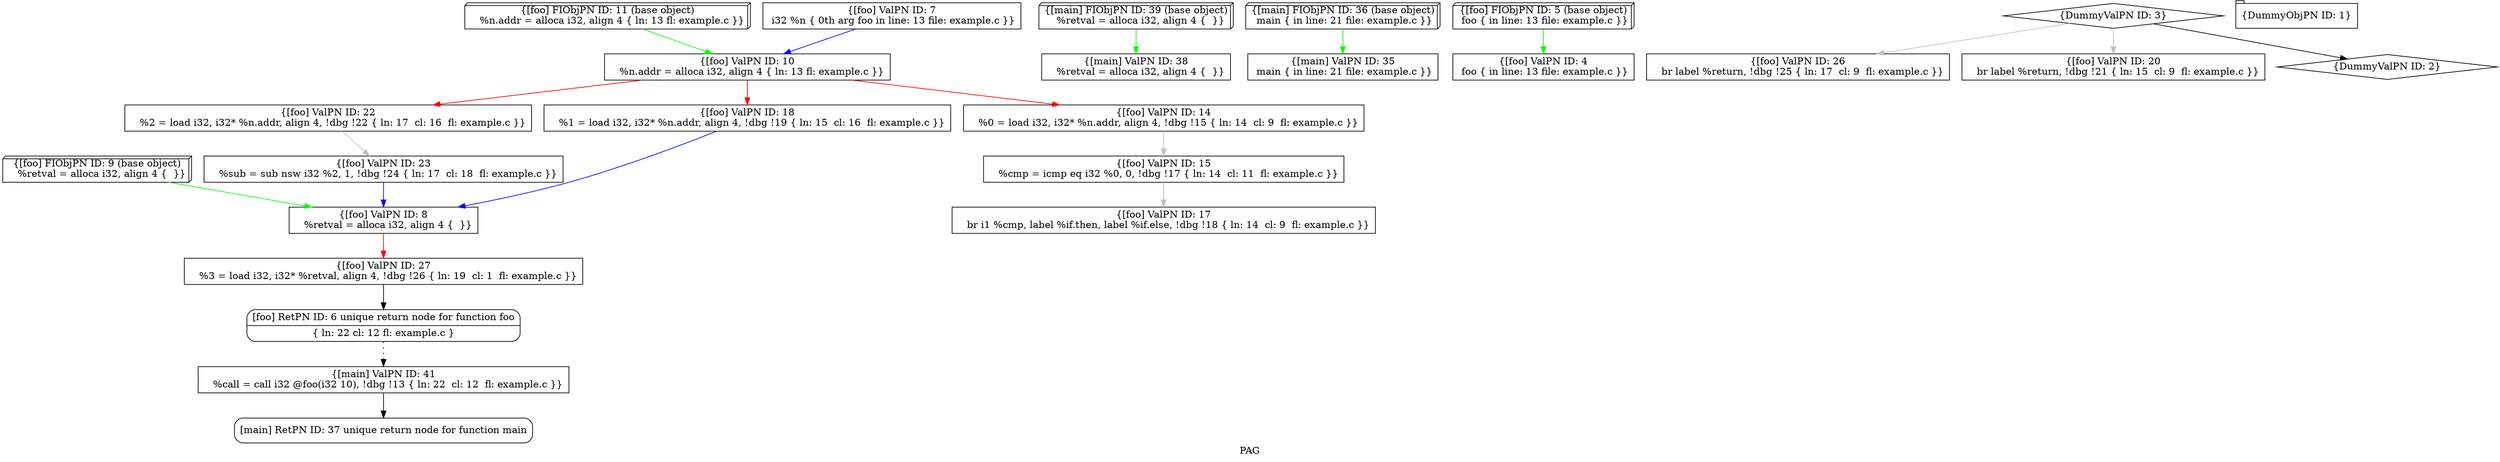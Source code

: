 digraph "PAG" {
	label="PAG";

	Node0x7f7f3e506a40 [shape=record,shape=Mrecord,label="{[main] RetPN ID: 37 unique return node for function main}"];
	Node0x7f7f3e5068c0 [shape=record,shape=Mrecord,label="{[foo] RetPN ID: 6 unique return node for function foo|{<s0>\{ ln: 22  cl: 12  fl: example.c \}}}"];
	Node0x7f7f3e5068c0:s0 -> Node0x7f7f3e506010[color=black,style=dotted];
	Node0x7f7f3e5067f0 [shape=record,shape=box3d,label="{[main] FIObjPN ID: 39 (base object)\n   %retval = alloca i32, align 4 \{  \}}"];
	Node0x7f7f3e5067f0 -> Node0x7f7f3e505dd0[color=green];
	Node0x7f7f3e506680 [shape=record,shape=box3d,label="{[main] FIObjPN ID: 36 (base object)\n main \{ in line: 21 file: example.c \}}"];
	Node0x7f7f3e506680 -> Node0x7f7f3e505d10[color=green];
	Node0x7f7f3e506490 [shape=record,shape=box3d,label="{[foo] FIObjPN ID: 11 (base object)\n   %n.addr = alloca i32, align 4 \{ ln: 13 fl: example.c \}}"];
	Node0x7f7f3e506490 -> Node0x7f7f3e504b70[color=green];
	Node0x7f7f3e506350 [shape=record,shape=box3d,label="{[foo] FIObjPN ID: 9 (base object)\n   %retval = alloca i32, align 4 \{  \}}"];
	Node0x7f7f3e506350 -> Node0x7f7f3e504a10[color=green];
	Node0x7f7f3e506210 [shape=record,shape=box3d,label="{[foo] FIObjPN ID: 5 (base object)\n foo \{ in line: 13 file: example.c \}}"];
	Node0x7f7f3e506210 -> Node0x7f7f3e70a0d0[color=green];
	Node0x7f7f3e506010 [shape=record,shape=box,label="{[main] ValPN ID: 41\n   %call = call i32 @foo(i32 10), !dbg !13 \{ ln: 22  cl: 12  fl: example.c \}}"];
	Node0x7f7f3e506010 -> Node0x7f7f3e506a40[color=black];
	Node0x7f7f3e505dd0 [shape=record,shape=box,label="{[main] ValPN ID: 38\n   %retval = alloca i32, align 4 \{  \}}"];
	Node0x7f7f3e505d10 [shape=record,shape=box,label="{[main] ValPN ID: 35\n main \{ in line: 21 file: example.c \}}"];
	Node0x7f7f3e5059b0 [shape=record,shape=box,label="{[foo] ValPN ID: 27\n   %3 = load i32, i32* %retval, align 4, !dbg !26 \{ ln: 19  cl: 1  fl: example.c \}}"];
	Node0x7f7f3e5059b0 -> Node0x7f7f3e5068c0[color=black];
	Node0x7f7f3e505770 [shape=record,shape=box,label="{[foo] ValPN ID: 26\n   br label %return, !dbg !25 \{ ln: 17  cl: 9  fl: example.c \}}"];
	Node0x7f7f3e505530 [shape=record,shape=box,label="{[foo] ValPN ID: 22\n   %2 = load i32, i32* %n.addr, align 4, !dbg !22 \{ ln: 17  cl: 16  fl: example.c \}}"];
	Node0x7f7f3e505530 -> Node0x7f7f3e5055f0[color=grey];
	Node0x7f7f3e505470 [shape=record,shape=box,label="{[foo] ValPN ID: 20\n   br label %return, !dbg !21 \{ ln: 15  cl: 9  fl: example.c \}}"];
	Node0x7f7f3e505230 [shape=record,shape=box,label="{[foo] ValPN ID: 18\n   %1 = load i32, i32* %n.addr, align 4, !dbg !19 \{ ln: 15  cl: 16  fl: example.c \}}"];
	Node0x7f7f3e505230 -> Node0x7f7f3e504a10[color=blue];
	Node0x7f7f3e505170 [shape=record,shape=box,label="{[foo] ValPN ID: 17\n   br i1 %cmp, label %if.then, label %if.else, !dbg !18 \{ ln: 14  cl: 9  fl: example.c \}}"];
	Node0x7f7f3e5050b0 [shape=record,shape=box,label="{[foo] ValPN ID: 15\n   %cmp = icmp eq i32 %0, 0, !dbg !17 \{ ln: 14  cl: 11  fl: example.c \}}"];
	Node0x7f7f3e5050b0 -> Node0x7f7f3e505170[color=grey];
	Node0x7f7f3e504f30 [shape=record,shape=box,label="{[foo] ValPN ID: 14\n   %0 = load i32, i32* %n.addr, align 4, !dbg !15 \{ ln: 14  cl: 9  fl: example.c \}}"];
	Node0x7f7f3e504f30 -> Node0x7f7f3e5050b0[color=grey];
	Node0x7f7f3e504b70 [shape=record,shape=box,label="{[foo] ValPN ID: 10\n   %n.addr = alloca i32, align 4 \{ ln: 13 fl: example.c \}}"];
	Node0x7f7f3e504b70 -> Node0x7f7f3e504f30[color=red];
	Node0x7f7f3e504b70 -> Node0x7f7f3e505230[color=red];
	Node0x7f7f3e504b70 -> Node0x7f7f3e505530[color=red];
	Node0x7f7f3e504a10 [shape=record,shape=box,label="{[foo] ValPN ID: 8\n   %retval = alloca i32, align 4 \{  \}}"];
	Node0x7f7f3e504a10 -> Node0x7f7f3e5059b0[color=red];
	Node0x7f7f3e70a0d0 [shape=record,shape=box,label="{[foo] ValPN ID: 4\n foo \{ in line: 13 file: example.c \}}"];
	Node0x7f7f3e709be0 [shape=record,shape=diamond,label="{DummyValPN ID: 3}"];
	Node0x7f7f3e709be0 -> Node0x7f7f3e709b10[color=black];
	Node0x7f7f3e709be0 -> Node0x7f7f3e505470[color=grey];
	Node0x7f7f3e709be0 -> Node0x7f7f3e505770[color=grey];
	Node0x7f7f3e70a010 [shape=record,shape=box,label="{[foo] ValPN ID: 7\n i32 %n \{ 0th arg foo in line: 13 file: example.c \}}"];
	Node0x7f7f3e70a010 -> Node0x7f7f3e504b70[color=blue];
	Node0x7f7f3e709a60 [shape=record,shape=tab,label="{DummyObjPN ID: 1}"];
	Node0x7f7f3e709b10 [shape=record,shape=diamond,label="{DummyValPN ID: 2}"];
	Node0x7f7f3e5055f0 [shape=record,shape=box,label="{[foo] ValPN ID: 23\n   %sub = sub nsw i32 %2, 1, !dbg !24 \{ ln: 17  cl: 18  fl: example.c \}}"];
	Node0x7f7f3e5055f0 -> Node0x7f7f3e504a10[color=blue];
}
